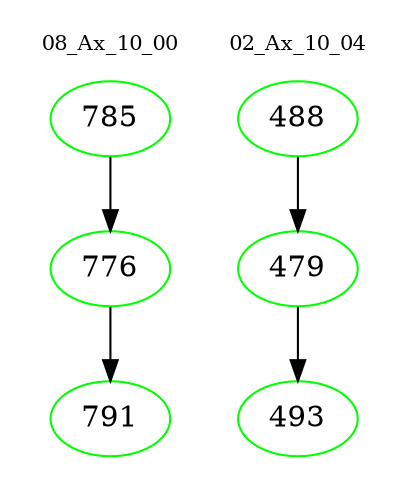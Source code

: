 digraph{
subgraph cluster_0 {
color = white
label = "08_Ax_10_00";
fontsize=10;
T0_785 [label="785", color="green"]
T0_785 -> T0_776 [color="black"]
T0_776 [label="776", color="green"]
T0_776 -> T0_791 [color="black"]
T0_791 [label="791", color="green"]
}
subgraph cluster_1 {
color = white
label = "02_Ax_10_04";
fontsize=10;
T1_488 [label="488", color="green"]
T1_488 -> T1_479 [color="black"]
T1_479 [label="479", color="green"]
T1_479 -> T1_493 [color="black"]
T1_493 [label="493", color="green"]
}
}
